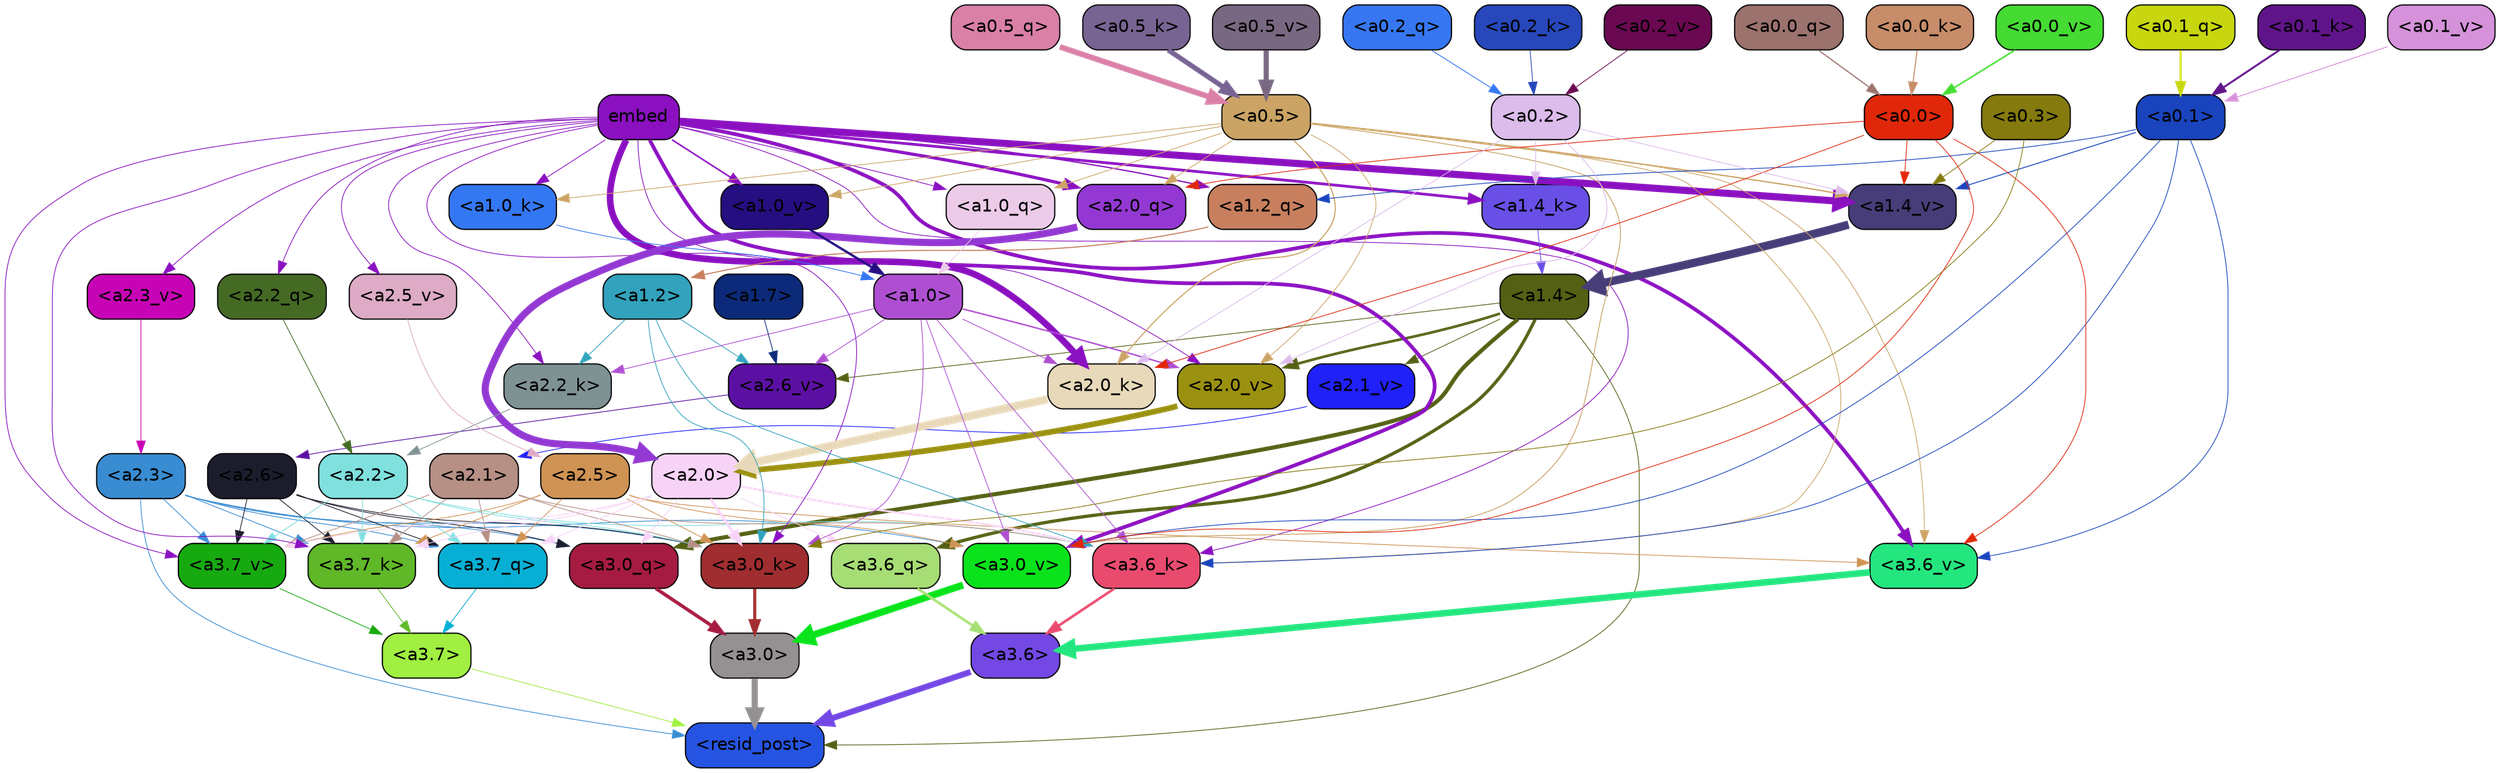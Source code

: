 strict digraph "" {
	graph [bgcolor=transparent,
		layout=dot,
		overlap=false,
		splines=true
	];
	"<a3.7>"	[color=black,
		fillcolor="#a0ef41",
		fontname=Helvetica,
		shape=box,
		style="filled, rounded"];
	"<resid_post>"	[color=black,
		fillcolor="#2654e2",
		fontname=Helvetica,
		shape=box,
		style="filled, rounded"];
	"<a3.7>" -> "<resid_post>"	[color="#a0ef41",
		penwidth=0.6];
	"<a3.6>"	[color=black,
		fillcolor="#7348e4",
		fontname=Helvetica,
		shape=box,
		style="filled, rounded"];
	"<a3.6>" -> "<resid_post>"	[color="#7348e4",
		penwidth=4.753257989883423];
	"<a3.0>"	[color=black,
		fillcolor="#959092",
		fontname=Helvetica,
		shape=box,
		style="filled, rounded"];
	"<a3.0>" -> "<resid_post>"	[color="#959092",
		penwidth=4.90053927898407];
	"<a2.3>"	[color=black,
		fillcolor="#398cd2",
		fontname=Helvetica,
		shape=box,
		style="filled, rounded"];
	"<a2.3>" -> "<resid_post>"	[color="#398cd2",
		penwidth=0.6];
	"<a3.7_q>"	[color=black,
		fillcolor="#07afd4",
		fontname=Helvetica,
		shape=box,
		style="filled, rounded"];
	"<a2.3>" -> "<a3.7_q>"	[color="#398cd2",
		penwidth=0.6];
	"<a3.0_q>"	[color=black,
		fillcolor="#a51b41",
		fontname=Helvetica,
		shape=box,
		style="filled, rounded"];
	"<a2.3>" -> "<a3.0_q>"	[color="#398cd2",
		penwidth=0.6];
	"<a3.7_k>"	[color=black,
		fillcolor="#60b828",
		fontname=Helvetica,
		shape=box,
		style="filled, rounded"];
	"<a2.3>" -> "<a3.7_k>"	[color="#398cd2",
		penwidth=0.6];
	"<a3.0_k>"	[color=black,
		fillcolor="#a02d30",
		fontname=Helvetica,
		shape=box,
		style="filled, rounded"];
	"<a2.3>" -> "<a3.0_k>"	[color="#398cd2",
		penwidth=0.6];
	"<a3.7_v>"	[color=black,
		fillcolor="#17aa10",
		fontname=Helvetica,
		shape=box,
		style="filled, rounded"];
	"<a2.3>" -> "<a3.7_v>"	[color="#398cd2",
		penwidth=0.6];
	"<a3.0_v>"	[color=black,
		fillcolor="#0ae31c",
		fontname=Helvetica,
		shape=box,
		style="filled, rounded"];
	"<a2.3>" -> "<a3.0_v>"	[color="#398cd2",
		penwidth=0.6];
	"<a1.4>"	[color=black,
		fillcolor="#546013",
		fontname=Helvetica,
		shape=box,
		style="filled, rounded"];
	"<a1.4>" -> "<resid_post>"	[color="#546013",
		penwidth=0.6];
	"<a3.6_q>"	[color=black,
		fillcolor="#a7dd75",
		fontname=Helvetica,
		shape=box,
		style="filled, rounded"];
	"<a1.4>" -> "<a3.6_q>"	[color="#546013",
		penwidth=2.6043437719345093];
	"<a1.4>" -> "<a3.0_q>"	[color="#546013",
		penwidth=3.2779015004634857];
	"<a2.6_v>"	[color=black,
		fillcolor="#5c10a3",
		fontname=Helvetica,
		shape=box,
		style="filled, rounded"];
	"<a1.4>" -> "<a2.6_v>"	[color="#546013",
		penwidth=0.6];
	"<a2.1_v>"	[color=black,
		fillcolor="#2020f9",
		fontname=Helvetica,
		shape=box,
		style="filled, rounded"];
	"<a1.4>" -> "<a2.1_v>"	[color="#546013",
		penwidth=0.6];
	"<a2.0_v>"	[color=black,
		fillcolor="#9b9110",
		fontname=Helvetica,
		shape=box,
		style="filled, rounded"];
	"<a1.4>" -> "<a2.0_v>"	[color="#546013",
		penwidth=2.089712530374527];
	"<a3.7_q>" -> "<a3.7>"	[color="#07afd4",
		penwidth=0.6];
	"<a3.6_q>" -> "<a3.6>"	[color="#a7dd75",
		penwidth=2.091020345687866];
	"<a3.0_q>" -> "<a3.0>"	[color="#a51b41",
		penwidth=2.7421876192092896];
	"<a3.7_k>" -> "<a3.7>"	[color="#60b828",
		penwidth=0.6];
	"<a3.6_k>"	[color=black,
		fillcolor="#e94b6f",
		fontname=Helvetica,
		shape=box,
		style="filled, rounded"];
	"<a3.6_k>" -> "<a3.6>"	[color="#e94b6f",
		penwidth=2.048597991466522];
	"<a3.0_k>" -> "<a3.0>"	[color="#a02d30",
		penwidth=2.476402521133423];
	"<a3.7_v>" -> "<a3.7>"	[color="#17aa10",
		penwidth=0.6];
	"<a3.6_v>"	[color=black,
		fillcolor="#24e67f",
		fontname=Helvetica,
		shape=box,
		style="filled, rounded"];
	"<a3.6_v>" -> "<a3.6>"	[color="#24e67f",
		penwidth=5.2550448179244995];
	"<a3.0_v>" -> "<a3.0>"	[color="#0ae31c",
		penwidth=5.652270674705505];
	"<a2.6>"	[color=black,
		fillcolor="#1c1d2c",
		fontname=Helvetica,
		shape=box,
		style="filled, rounded"];
	"<a2.6>" -> "<a3.7_q>"	[color="#1c1d2c",
		penwidth=0.6];
	"<a2.6>" -> "<a3.0_q>"	[color="#1c1d2c",
		penwidth=0.6];
	"<a2.6>" -> "<a3.7_k>"	[color="#1c1d2c",
		penwidth=0.6];
	"<a2.6>" -> "<a3.0_k>"	[color="#1c1d2c",
		penwidth=0.6];
	"<a2.6>" -> "<a3.7_v>"	[color="#1c1d2c",
		penwidth=0.6];
	"<a2.5>"	[color=black,
		fillcolor="#cf9354",
		fontname=Helvetica,
		shape=box,
		style="filled, rounded"];
	"<a2.5>" -> "<a3.7_q>"	[color="#cf9354",
		penwidth=0.6];
	"<a2.5>" -> "<a3.7_k>"	[color="#cf9354",
		penwidth=0.6];
	"<a2.5>" -> "<a3.0_k>"	[color="#cf9354",
		penwidth=0.6];
	"<a2.5>" -> "<a3.7_v>"	[color="#cf9354",
		penwidth=0.6];
	"<a2.5>" -> "<a3.6_v>"	[color="#cf9354",
		penwidth=0.6];
	"<a2.5>" -> "<a3.0_v>"	[color="#cf9354",
		penwidth=0.6];
	"<a2.2>"	[color=black,
		fillcolor="#7fe0de",
		fontname=Helvetica,
		shape=box,
		style="filled, rounded"];
	"<a2.2>" -> "<a3.7_q>"	[color="#7fe0de",
		penwidth=0.6];
	"<a2.2>" -> "<a3.7_k>"	[color="#7fe0de",
		penwidth=0.6];
	"<a2.2>" -> "<a3.6_k>"	[color="#7fe0de",
		penwidth=0.6];
	"<a2.2>" -> "<a3.0_k>"	[color="#7fe0de",
		penwidth=0.6];
	"<a2.2>" -> "<a3.7_v>"	[color="#7fe0de",
		penwidth=0.6];
	"<a2.1>"	[color=black,
		fillcolor="#b68f85",
		fontname=Helvetica,
		shape=box,
		style="filled, rounded"];
	"<a2.1>" -> "<a3.7_q>"	[color="#b68f85",
		penwidth=0.6];
	"<a2.1>" -> "<a3.7_k>"	[color="#b68f85",
		penwidth=0.6];
	"<a2.1>" -> "<a3.6_k>"	[color="#b68f85",
		penwidth=0.6];
	"<a2.1>" -> "<a3.0_k>"	[color="#b68f85",
		penwidth=0.6];
	"<a2.1>" -> "<a3.7_v>"	[color="#b68f85",
		penwidth=0.6];
	"<a2.0>"	[color=black,
		fillcolor="#f7d3f7",
		fontname=Helvetica,
		shape=box,
		style="filled, rounded"];
	"<a2.0>" -> "<a3.7_q>"	[color="#f7d3f7",
		penwidth=0.6];
	"<a2.0>" -> "<a3.6_q>"	[color="#f7d3f7",
		penwidth=0.6];
	"<a2.0>" -> "<a3.0_q>"	[color="#f7d3f7",
		penwidth=0.6];
	"<a2.0>" -> "<a3.7_k>"	[color="#f7d3f7",
		penwidth=0.6];
	"<a2.0>" -> "<a3.6_k>"	[color="#f7d3f7",
		penwidth=1.5290023684501648];
	"<a2.0>" -> "<a3.0_k>"	[color="#f7d3f7",
		penwidth=2.2551413774490356];
	"<a2.0>" -> "<a3.7_v>"	[color="#f7d3f7",
		penwidth=0.6];
	embed	[color=black,
		fillcolor="#8a10c0",
		fontname=Helvetica,
		shape=box,
		style="filled, rounded"];
	embed -> "<a3.7_k>"	[color="#8a10c0",
		penwidth=0.6];
	embed -> "<a3.6_k>"	[color="#8a10c0",
		penwidth=0.6];
	embed -> "<a3.0_k>"	[color="#8a10c0",
		penwidth=0.6];
	embed -> "<a3.7_v>"	[color="#8a10c0",
		penwidth=0.6];
	embed -> "<a3.6_v>"	[color="#8a10c0",
		penwidth=2.9556376338005066];
	embed -> "<a3.0_v>"	[color="#8a10c0",
		penwidth=2.972973108291626];
	"<a2.2_q>"	[color=black,
		fillcolor="#456a24",
		fontname=Helvetica,
		shape=box,
		style="filled, rounded"];
	embed -> "<a2.2_q>"	[color="#8a10c0",
		penwidth=0.6];
	"<a2.0_q>"	[color=black,
		fillcolor="#9338d2",
		fontname=Helvetica,
		shape=box,
		style="filled, rounded"];
	embed -> "<a2.0_q>"	[color="#8a10c0",
		penwidth=2.540744114667177];
	"<a2.2_k>"	[color=black,
		fillcolor="#7e9294",
		fontname=Helvetica,
		shape=box,
		style="filled, rounded"];
	embed -> "<a2.2_k>"	[color="#8a10c0",
		penwidth=0.6];
	"<a2.0_k>"	[color=black,
		fillcolor="#e8d9ba",
		fontname=Helvetica,
		shape=box,
		style="filled, rounded"];
	embed -> "<a2.0_k>"	[color="#8a10c0",
		penwidth=5.233989953994751];
	"<a2.5_v>"	[color=black,
		fillcolor="#ddabc5",
		fontname=Helvetica,
		shape=box,
		style="filled, rounded"];
	embed -> "<a2.5_v>"	[color="#8a10c0",
		penwidth=0.6];
	"<a2.3_v>"	[color=black,
		fillcolor="#c704b5",
		fontname=Helvetica,
		shape=box,
		style="filled, rounded"];
	embed -> "<a2.3_v>"	[color="#8a10c0",
		penwidth=0.6];
	embed -> "<a2.0_v>"	[color="#8a10c0",
		penwidth=0.6];
	"<a1.2_q>"	[color=black,
		fillcolor="#c77f5e",
		fontname=Helvetica,
		shape=box,
		style="filled, rounded"];
	embed -> "<a1.2_q>"	[color="#8a10c0",
		penwidth=1.0232882499694824];
	"<a1.0_q>"	[color=black,
		fillcolor="#eccbe9",
		fontname=Helvetica,
		shape=box,
		style="filled, rounded"];
	embed -> "<a1.0_q>"	[color="#8a10c0",
		penwidth=0.6];
	"<a1.4_k>"	[color=black,
		fillcolor="#694fe6",
		fontname=Helvetica,
		shape=box,
		style="filled, rounded"];
	embed -> "<a1.4_k>"	[color="#8a10c0",
		penwidth=2.181154489517212];
	"<a1.0_k>"	[color=black,
		fillcolor="#3477f2",
		fontname=Helvetica,
		shape=box,
		style="filled, rounded"];
	embed -> "<a1.0_k>"	[color="#8a10c0",
		penwidth=0.6];
	"<a1.4_v>"	[color=black,
		fillcolor="#473d78",
		fontname=Helvetica,
		shape=box,
		style="filled, rounded"];
	embed -> "<a1.4_v>"	[color="#8a10c0",
		penwidth=5.707561254501343];
	"<a1.0_v>"	[color=black,
		fillcolor="#250e80",
		fontname=Helvetica,
		shape=box,
		style="filled, rounded"];
	embed -> "<a1.0_v>"	[color="#8a10c0",
		penwidth=1.26310396194458];
	"<a1.2>"	[color=black,
		fillcolor="#32a2bd",
		fontname=Helvetica,
		shape=box,
		style="filled, rounded"];
	"<a1.2>" -> "<a3.6_k>"	[color="#32a2bd",
		penwidth=0.6];
	"<a1.2>" -> "<a3.0_k>"	[color="#32a2bd",
		penwidth=0.6];
	"<a1.2>" -> "<a2.2_k>"	[color="#32a2bd",
		penwidth=0.6];
	"<a1.2>" -> "<a2.6_v>"	[color="#32a2bd",
		penwidth=0.6];
	"<a1.0>"	[color=black,
		fillcolor="#ae4fd1",
		fontname=Helvetica,
		shape=box,
		style="filled, rounded"];
	"<a1.0>" -> "<a3.6_k>"	[color="#ae4fd1",
		penwidth=0.6];
	"<a1.0>" -> "<a3.0_k>"	[color="#ae4fd1",
		penwidth=0.6];
	"<a1.0>" -> "<a3.0_v>"	[color="#ae4fd1",
		penwidth=0.6];
	"<a1.0>" -> "<a2.2_k>"	[color="#ae4fd1",
		penwidth=0.6];
	"<a1.0>" -> "<a2.0_k>"	[color="#ae4fd1",
		penwidth=0.6];
	"<a1.0>" -> "<a2.6_v>"	[color="#ae4fd1",
		penwidth=0.6];
	"<a1.0>" -> "<a2.0_v>"	[color="#ae4fd1",
		penwidth=1.1915444135665894];
	"<a0.5>"	[color=black,
		fillcolor="#cba465",
		fontname=Helvetica,
		shape=box,
		style="filled, rounded"];
	"<a0.5>" -> "<a3.6_k>"	[color="#cba465",
		penwidth=0.6];
	"<a0.5>" -> "<a3.6_v>"	[color="#cba465",
		penwidth=0.6];
	"<a0.5>" -> "<a3.0_v>"	[color="#cba465",
		penwidth=0.6790935099124908];
	"<a0.5>" -> "<a2.0_q>"	[color="#cba465",
		penwidth=0.6];
	"<a0.5>" -> "<a2.0_k>"	[color="#cba465",
		penwidth=0.8868831396102905];
	"<a0.5>" -> "<a2.0_v>"	[color="#cba465",
		penwidth=0.6];
	"<a0.5>" -> "<a1.0_q>"	[color="#cba465",
		penwidth=0.6];
	"<a0.5>" -> "<a1.0_k>"	[color="#cba465",
		penwidth=0.6];
	"<a0.5>" -> "<a1.4_v>"	[color="#cba465",
		penwidth=1.0242966413497925];
	"<a0.5>" -> "<a1.0_v>"	[color="#cba465",
		penwidth=0.6];
	"<a0.1>"	[color=black,
		fillcolor="#1944be",
		fontname=Helvetica,
		shape=box,
		style="filled, rounded"];
	"<a0.1>" -> "<a3.6_k>"	[color="#1944be",
		penwidth=0.6];
	"<a0.1>" -> "<a3.6_v>"	[color="#1944be",
		penwidth=0.6];
	"<a0.1>" -> "<a3.0_v>"	[color="#1944be",
		penwidth=0.6];
	"<a0.1>" -> "<a1.2_q>"	[color="#1944be",
		penwidth=0.6];
	"<a0.1>" -> "<a1.4_v>"	[color="#1944be",
		penwidth=0.7291159629821777];
	"<a0.3>"	[color=black,
		fillcolor="#847a0e",
		fontname=Helvetica,
		shape=box,
		style="filled, rounded"];
	"<a0.3>" -> "<a3.0_k>"	[color="#847a0e",
		penwidth=0.6];
	"<a0.3>" -> "<a1.4_v>"	[color="#847a0e",
		penwidth=0.6];
	"<a0.0>"	[color=black,
		fillcolor="#e0270a",
		fontname=Helvetica,
		shape=box,
		style="filled, rounded"];
	"<a0.0>" -> "<a3.6_v>"	[color="#e0270a",
		penwidth=0.6];
	"<a0.0>" -> "<a3.0_v>"	[color="#e0270a",
		penwidth=0.6];
	"<a0.0>" -> "<a2.0_q>"	[color="#e0270a",
		penwidth=0.6];
	"<a0.0>" -> "<a2.0_k>"	[color="#e0270a",
		penwidth=0.6];
	"<a0.0>" -> "<a1.4_v>"	[color="#e0270a",
		penwidth=0.6];
	"<a2.2_q>" -> "<a2.2>"	[color="#456a24",
		penwidth=0.6];
	"<a2.0_q>" -> "<a2.0>"	[color="#9338d2",
		penwidth=5.6763341426849365];
	"<a2.2_k>" -> "<a2.2>"	[color="#7e9294",
		penwidth=0.6];
	"<a2.0_k>" -> "<a2.0>"	[color="#e8d9ba",
		penwidth=6.450865745544434];
	"<a2.6_v>" -> "<a2.6>"	[color="#5c10a3",
		penwidth=0.6];
	"<a2.5_v>" -> "<a2.5>"	[color="#ddabc5",
		penwidth=0.6];
	"<a2.3_v>" -> "<a2.3>"	[color="#c704b5",
		penwidth=0.6];
	"<a2.1_v>" -> "<a2.1>"	[color="#2020f9",
		penwidth=0.6];
	"<a2.0_v>" -> "<a2.0>"	[color="#9b9110",
		penwidth=4.569358706474304];
	"<a0.2>"	[color=black,
		fillcolor="#dbbceb",
		fontname=Helvetica,
		shape=box,
		style="filled, rounded"];
	"<a0.2>" -> "<a2.0_k>"	[color="#dbbceb",
		penwidth=0.6];
	"<a0.2>" -> "<a2.0_v>"	[color="#dbbceb",
		penwidth=0.6];
	"<a0.2>" -> "<a1.4_k>"	[color="#dbbceb",
		penwidth=0.6];
	"<a0.2>" -> "<a1.4_v>"	[color="#dbbceb",
		penwidth=0.6];
	"<a1.7>"	[color=black,
		fillcolor="#0c2a79",
		fontname=Helvetica,
		shape=box,
		style="filled, rounded"];
	"<a1.7>" -> "<a2.6_v>"	[color="#0c2a79",
		penwidth=0.6];
	"<a1.2_q>" -> "<a1.2>"	[color="#c77f5e",
		penwidth=0.8473789691925049];
	"<a1.0_q>" -> "<a1.0>"	[color="#eccbe9",
		penwidth=0.6];
	"<a1.4_k>" -> "<a1.4>"	[color="#694fe6",
		penwidth=0.6];
	"<a1.0_k>" -> "<a1.0>"	[color="#3477f2",
		penwidth=0.6];
	"<a1.4_v>" -> "<a1.4>"	[color="#473d78",
		penwidth=6.609479665756226];
	"<a1.0_v>" -> "<a1.0>"	[color="#250e80",
		penwidth=1.862385869026184];
	"<a0.5_q>"	[color=black,
		fillcolor="#da80a7",
		fontname=Helvetica,
		shape=box,
		style="filled, rounded"];
	"<a0.5_q>" -> "<a0.5>"	[color="#da80a7",
		penwidth=4.525571644306183];
	"<a0.2_q>"	[color=black,
		fillcolor="#3677f1",
		fontname=Helvetica,
		shape=box,
		style="filled, rounded"];
	"<a0.2_q>" -> "<a0.2>"	[color="#3677f1",
		penwidth=0.650632381439209];
	"<a0.1_q>"	[color=black,
		fillcolor="#c8d60f",
		fontname=Helvetica,
		shape=box,
		style="filled, rounded"];
	"<a0.1_q>" -> "<a0.1>"	[color="#c8d60f",
		penwidth=1.6614570617675781];
	"<a0.0_q>"	[color=black,
		fillcolor="#9b726d",
		fontname=Helvetica,
		shape=box,
		style="filled, rounded"];
	"<a0.0_q>" -> "<a0.0>"	[color="#9b726d",
		penwidth=0.9274430274963379];
	"<a0.5_k>"	[color=black,
		fillcolor="#786493",
		fontname=Helvetica,
		shape=box,
		style="filled, rounded"];
	"<a0.5_k>" -> "<a0.5>"	[color="#786493",
		penwidth=3.994816780090332];
	"<a0.2_k>"	[color=black,
		fillcolor="#2747bb",
		fontname=Helvetica,
		shape=box,
		style="filled, rounded"];
	"<a0.2_k>" -> "<a0.2>"	[color="#2747bb",
		penwidth=0.6];
	"<a0.1_k>"	[color=black,
		fillcolor="#601489",
		fontname=Helvetica,
		shape=box,
		style="filled, rounded"];
	"<a0.1_k>" -> "<a0.1>"	[color="#601489",
		penwidth=1.5859735012054443];
	"<a0.0_k>"	[color=black,
		fillcolor="#c78c69",
		fontname=Helvetica,
		shape=box,
		style="filled, rounded"];
	"<a0.0_k>" -> "<a0.0>"	[color="#c78c69",
		penwidth=0.8134422302246094];
	"<a0.5_v>"	[color=black,
		fillcolor="#796881",
		fontname=Helvetica,
		shape=box,
		style="filled, rounded"];
	"<a0.5_v>" -> "<a0.5>"	[color="#796881",
		penwidth=4.101986527442932];
	"<a0.2_v>"	[color=black,
		fillcolor="#6a0951",
		fontname=Helvetica,
		shape=box,
		style="filled, rounded"];
	"<a0.2_v>" -> "<a0.2>"	[color="#6a0951",
		penwidth=0.6];
	"<a0.1_v>"	[color=black,
		fillcolor="#d592da",
		fontname=Helvetica,
		shape=box,
		style="filled, rounded"];
	"<a0.1_v>" -> "<a0.1>"	[color="#d592da",
		penwidth=0.6931805610656738];
	"<a0.0_v>"	[color=black,
		fillcolor="#45db33",
		fontname=Helvetica,
		shape=box,
		style="filled, rounded"];
	"<a0.0_v>" -> "<a0.0>"	[color="#45db33",
		penwidth=1.2705905437469482];
}
